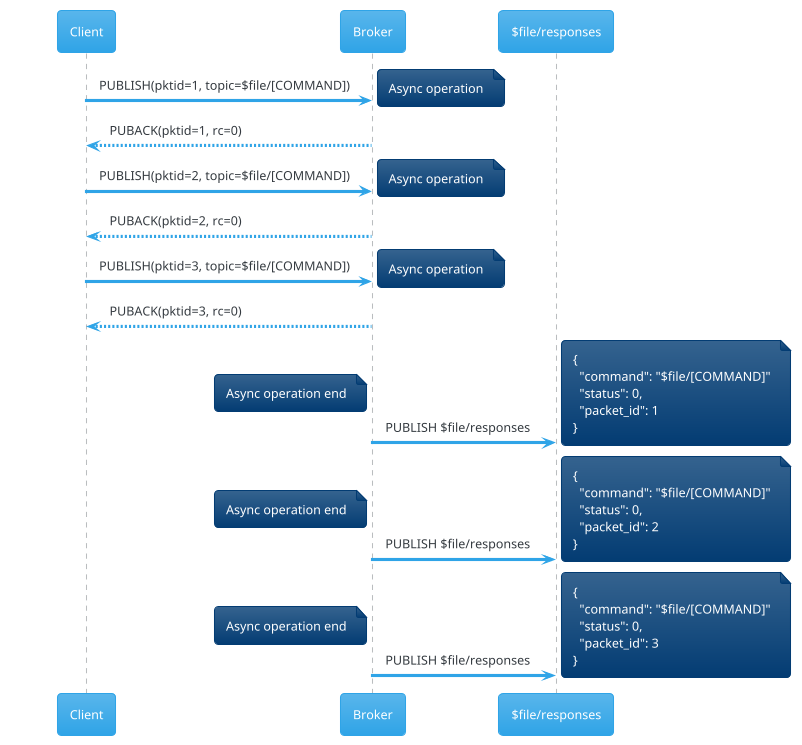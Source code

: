 @startuml
!theme cerulean
Client -> Broker: PUBLISH(pktid=1, topic=$file/[COMMAND])
note right
Async operation
end note
Broker --> Client: PUBACK(pktid=1, rc=0)
Client -> Broker: PUBLISH(pktid=2, topic=$file/[COMMAND])
note right
Async operation
end note
Broker --> Client: PUBACK(pktid=2, rc=0)
Client -> Broker: PUBLISH(pktid=3, topic=$file/[COMMAND])
note right
Async operation
end note
Broker --> Client: PUBACK(pktid=3, rc=0)


Broker -> "$file/responses": PUBLISH $file/responses
note left
Async operation end
end note
note right
{
  "command": "$file/[COMMAND]"
  "status": 0,
  "packet_id": 1
}
end note
Broker -> "$file/responses": PUBLISH $file/responses
note left
Async operation end
end note
note right
{
  "command": "$file/[COMMAND]"
  "status": 0,
  "packet_id": 2
}
end note
Broker -> "$file/responses": PUBLISH $file/responses
note left
Async operation end
end note
note right
{
  "command": "$file/[COMMAND]"
  "status": 0,
  "packet_id": 3
}
end note
@enduml
